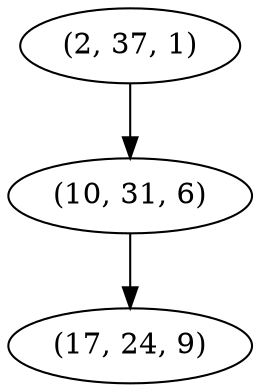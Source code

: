 digraph tree {
    "(2, 37, 1)";
    "(10, 31, 6)";
    "(17, 24, 9)";
    "(2, 37, 1)" -> "(10, 31, 6)";
    "(10, 31, 6)" -> "(17, 24, 9)";
}
